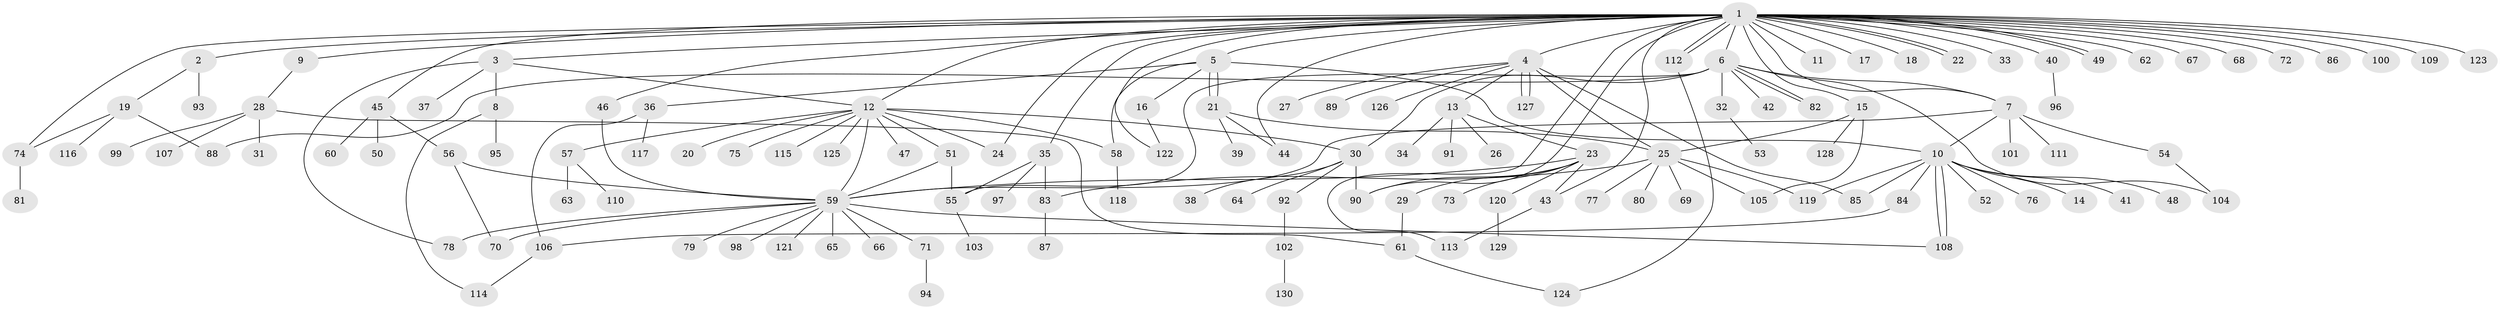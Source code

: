 // coarse degree distribution, {36: 0.00980392156862745, 2: 0.27450980392156865, 5: 0.0196078431372549, 8: 0.029411764705882353, 12: 0.00980392156862745, 6: 0.0196078431372549, 11: 0.00980392156862745, 1: 0.4803921568627451, 17: 0.00980392156862745, 4: 0.029411764705882353, 3: 0.09803921568627451, 15: 0.00980392156862745}
// Generated by graph-tools (version 1.1) at 2025/51/02/27/25 19:51:59]
// undirected, 130 vertices, 171 edges
graph export_dot {
graph [start="1"]
  node [color=gray90,style=filled];
  1;
  2;
  3;
  4;
  5;
  6;
  7;
  8;
  9;
  10;
  11;
  12;
  13;
  14;
  15;
  16;
  17;
  18;
  19;
  20;
  21;
  22;
  23;
  24;
  25;
  26;
  27;
  28;
  29;
  30;
  31;
  32;
  33;
  34;
  35;
  36;
  37;
  38;
  39;
  40;
  41;
  42;
  43;
  44;
  45;
  46;
  47;
  48;
  49;
  50;
  51;
  52;
  53;
  54;
  55;
  56;
  57;
  58;
  59;
  60;
  61;
  62;
  63;
  64;
  65;
  66;
  67;
  68;
  69;
  70;
  71;
  72;
  73;
  74;
  75;
  76;
  77;
  78;
  79;
  80;
  81;
  82;
  83;
  84;
  85;
  86;
  87;
  88;
  89;
  90;
  91;
  92;
  93;
  94;
  95;
  96;
  97;
  98;
  99;
  100;
  101;
  102;
  103;
  104;
  105;
  106;
  107;
  108;
  109;
  110;
  111;
  112;
  113;
  114;
  115;
  116;
  117;
  118;
  119;
  120;
  121;
  122;
  123;
  124;
  125;
  126;
  127;
  128;
  129;
  130;
  1 -- 2;
  1 -- 3;
  1 -- 4;
  1 -- 5;
  1 -- 6;
  1 -- 7;
  1 -- 9;
  1 -- 11;
  1 -- 12;
  1 -- 15;
  1 -- 17;
  1 -- 18;
  1 -- 22;
  1 -- 22;
  1 -- 24;
  1 -- 33;
  1 -- 35;
  1 -- 40;
  1 -- 43;
  1 -- 44;
  1 -- 45;
  1 -- 46;
  1 -- 49;
  1 -- 49;
  1 -- 62;
  1 -- 67;
  1 -- 68;
  1 -- 72;
  1 -- 74;
  1 -- 86;
  1 -- 90;
  1 -- 100;
  1 -- 109;
  1 -- 112;
  1 -- 112;
  1 -- 113;
  1 -- 122;
  1 -- 123;
  2 -- 19;
  2 -- 93;
  3 -- 8;
  3 -- 12;
  3 -- 37;
  3 -- 78;
  4 -- 13;
  4 -- 25;
  4 -- 27;
  4 -- 85;
  4 -- 89;
  4 -- 126;
  4 -- 127;
  4 -- 127;
  5 -- 10;
  5 -- 16;
  5 -- 21;
  5 -- 21;
  5 -- 36;
  5 -- 58;
  6 -- 7;
  6 -- 30;
  6 -- 32;
  6 -- 42;
  6 -- 55;
  6 -- 82;
  6 -- 82;
  6 -- 88;
  6 -- 104;
  7 -- 10;
  7 -- 54;
  7 -- 59;
  7 -- 101;
  7 -- 111;
  8 -- 95;
  8 -- 114;
  9 -- 28;
  10 -- 14;
  10 -- 41;
  10 -- 48;
  10 -- 52;
  10 -- 76;
  10 -- 84;
  10 -- 85;
  10 -- 108;
  10 -- 108;
  10 -- 119;
  12 -- 20;
  12 -- 24;
  12 -- 30;
  12 -- 47;
  12 -- 51;
  12 -- 57;
  12 -- 58;
  12 -- 59;
  12 -- 75;
  12 -- 115;
  12 -- 125;
  13 -- 23;
  13 -- 26;
  13 -- 34;
  13 -- 91;
  15 -- 25;
  15 -- 105;
  15 -- 128;
  16 -- 122;
  19 -- 74;
  19 -- 88;
  19 -- 116;
  21 -- 25;
  21 -- 39;
  21 -- 44;
  23 -- 29;
  23 -- 43;
  23 -- 59;
  23 -- 73;
  23 -- 90;
  23 -- 120;
  25 -- 69;
  25 -- 77;
  25 -- 80;
  25 -- 83;
  25 -- 105;
  25 -- 119;
  28 -- 31;
  28 -- 61;
  28 -- 99;
  28 -- 107;
  29 -- 61;
  30 -- 38;
  30 -- 64;
  30 -- 90;
  30 -- 92;
  32 -- 53;
  35 -- 55;
  35 -- 83;
  35 -- 97;
  36 -- 106;
  36 -- 117;
  40 -- 96;
  43 -- 113;
  45 -- 50;
  45 -- 56;
  45 -- 60;
  46 -- 59;
  51 -- 55;
  51 -- 59;
  54 -- 104;
  55 -- 103;
  56 -- 59;
  56 -- 70;
  57 -- 63;
  57 -- 110;
  58 -- 118;
  59 -- 65;
  59 -- 66;
  59 -- 70;
  59 -- 71;
  59 -- 78;
  59 -- 79;
  59 -- 98;
  59 -- 108;
  59 -- 121;
  61 -- 124;
  71 -- 94;
  74 -- 81;
  83 -- 87;
  84 -- 106;
  92 -- 102;
  102 -- 130;
  106 -- 114;
  112 -- 124;
  120 -- 129;
}
